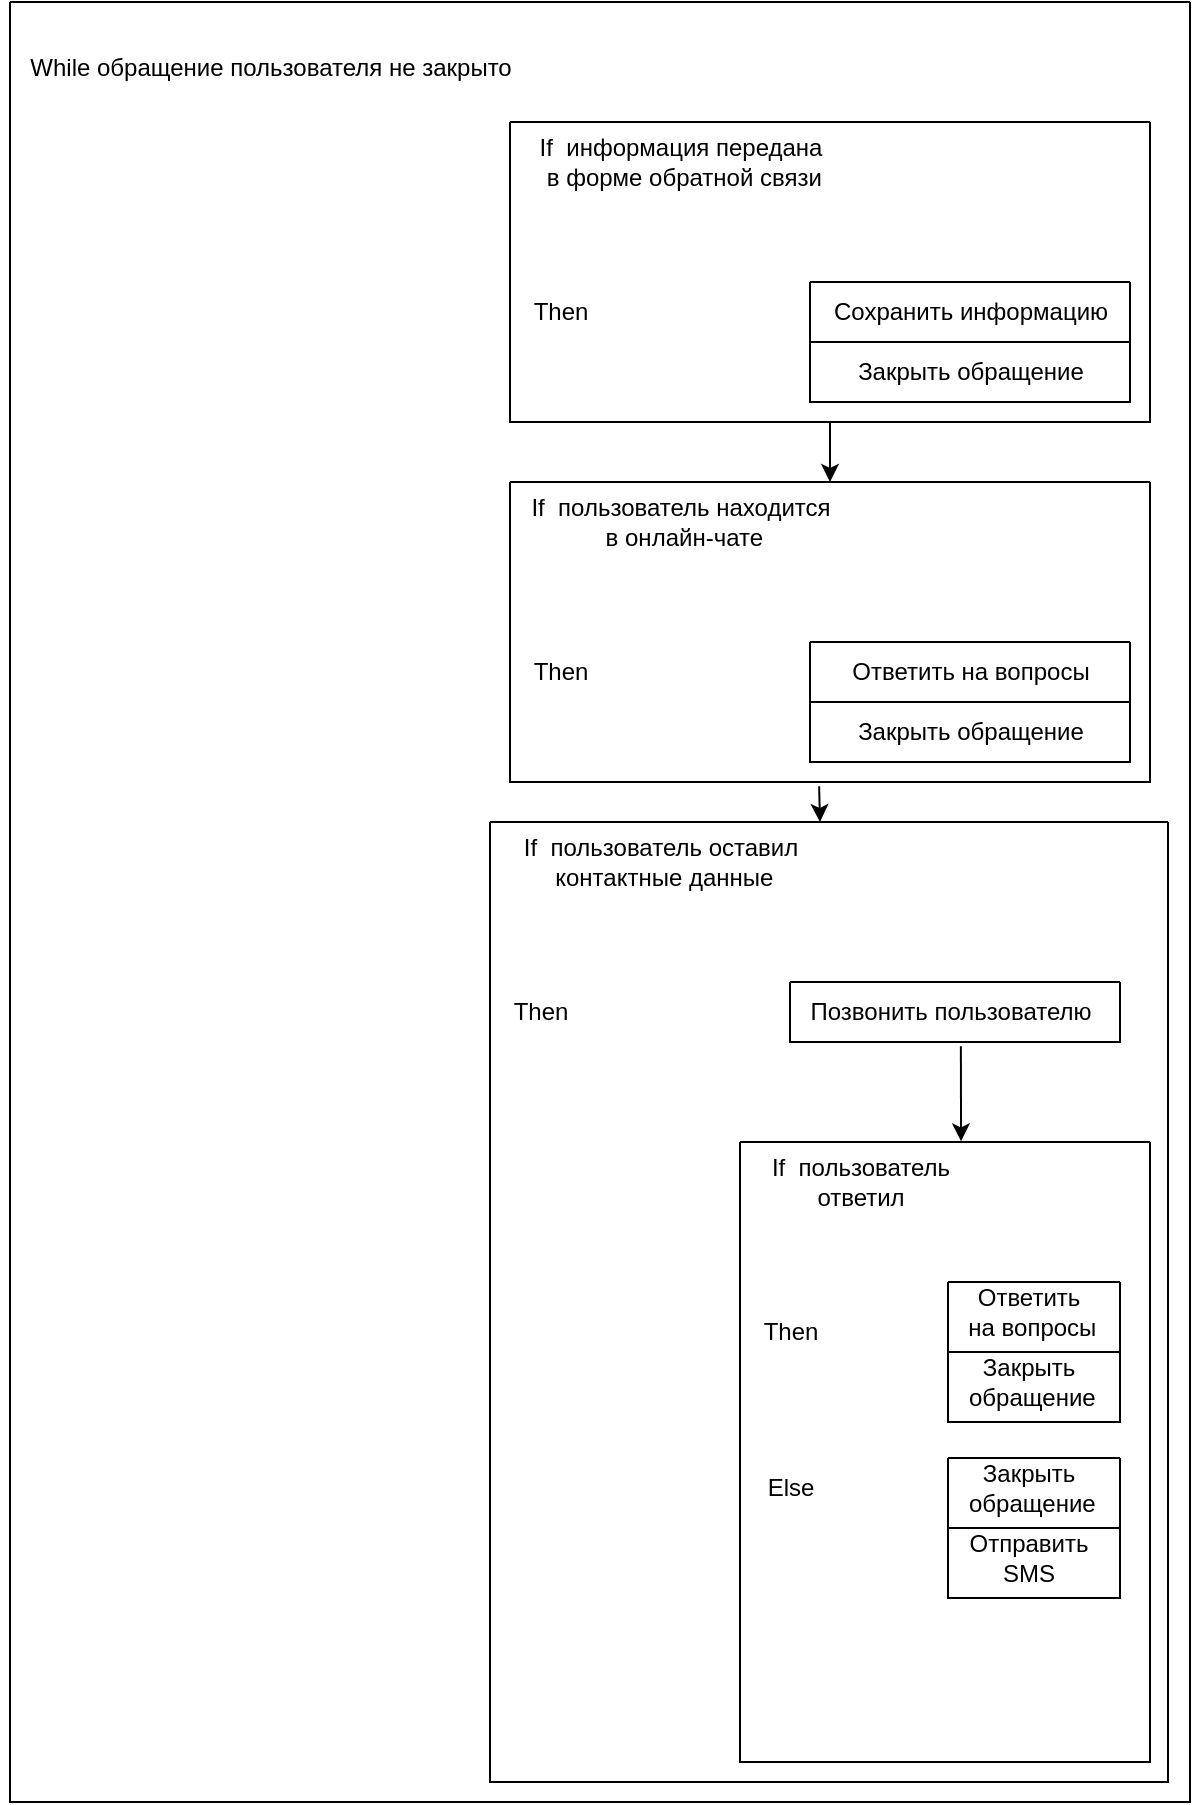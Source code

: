 <mxfile version="21.3.6" type="github">
  <diagram id="C5RBs43oDa-KdzZeNtuy" name="Page-1">
    <mxGraphModel dx="2796" dy="927" grid="1" gridSize="10" guides="1" tooltips="1" connect="1" arrows="1" fold="1" page="1" pageScale="1" pageWidth="827" pageHeight="1169" math="0" shadow="0">
      <root>
        <mxCell id="WIyWlLk6GJQsqaUBKTNV-0" />
        <mxCell id="WIyWlLk6GJQsqaUBKTNV-1" parent="WIyWlLk6GJQsqaUBKTNV-0" />
        <mxCell id="2FdznvhUaiDpvyAlDGOY-23" value="" style="swimlane;startSize=0;" vertex="1" parent="WIyWlLk6GJQsqaUBKTNV-1">
          <mxGeometry x="-10" y="60" width="590" height="900" as="geometry" />
        </mxCell>
        <mxCell id="2FdznvhUaiDpvyAlDGOY-25" value="" style="swimlane;startSize=0;" vertex="1" parent="2FdznvhUaiDpvyAlDGOY-23">
          <mxGeometry x="250" y="60" width="320" height="150" as="geometry" />
        </mxCell>
        <mxCell id="2FdznvhUaiDpvyAlDGOY-26" value="If&amp;nbsp; информация передана&lt;br&gt;&amp;nbsp;в форме обратной связи" style="text;html=1;align=center;verticalAlign=middle;resizable=0;points=[];autosize=1;strokeColor=none;fillColor=none;" vertex="1" parent="2FdznvhUaiDpvyAlDGOY-25">
          <mxGeometry width="170" height="40" as="geometry" />
        </mxCell>
        <mxCell id="2FdznvhUaiDpvyAlDGOY-29" value="Then" style="text;html=1;align=center;verticalAlign=middle;resizable=0;points=[];autosize=1;strokeColor=none;fillColor=none;" vertex="1" parent="2FdznvhUaiDpvyAlDGOY-25">
          <mxGeometry y="80" width="50" height="30" as="geometry" />
        </mxCell>
        <mxCell id="2FdznvhUaiDpvyAlDGOY-27" value="" style="swimlane;startSize=0;" vertex="1" parent="2FdznvhUaiDpvyAlDGOY-25">
          <mxGeometry x="150" y="80" width="160" height="30" as="geometry" />
        </mxCell>
        <mxCell id="2FdznvhUaiDpvyAlDGOY-30" value="Сохранить информацию" style="text;html=1;align=center;verticalAlign=middle;resizable=0;points=[];autosize=1;strokeColor=none;fillColor=none;" vertex="1" parent="2FdznvhUaiDpvyAlDGOY-27">
          <mxGeometry width="160" height="30" as="geometry" />
        </mxCell>
        <mxCell id="2FdznvhUaiDpvyAlDGOY-40" value="" style="swimlane;startSize=0;" vertex="1" parent="2FdznvhUaiDpvyAlDGOY-23">
          <mxGeometry x="240" y="410" width="339" height="480" as="geometry" />
        </mxCell>
        <mxCell id="2FdznvhUaiDpvyAlDGOY-41" value="If&amp;nbsp; пользователь оставил&lt;br&gt;&amp;nbsp;контактные данные" style="text;html=1;align=center;verticalAlign=middle;resizable=0;points=[];autosize=1;strokeColor=none;fillColor=none;" vertex="1" parent="2FdznvhUaiDpvyAlDGOY-40">
          <mxGeometry x="5" width="160" height="40" as="geometry" />
        </mxCell>
        <mxCell id="2FdznvhUaiDpvyAlDGOY-42" value="Then" style="text;html=1;align=center;verticalAlign=middle;resizable=0;points=[];autosize=1;strokeColor=none;fillColor=none;" vertex="1" parent="2FdznvhUaiDpvyAlDGOY-40">
          <mxGeometry y="80" width="50" height="30" as="geometry" />
        </mxCell>
        <mxCell id="2FdznvhUaiDpvyAlDGOY-43" value="" style="swimlane;startSize=0;" vertex="1" parent="2FdznvhUaiDpvyAlDGOY-40">
          <mxGeometry x="150" y="80" width="165" height="30" as="geometry" />
        </mxCell>
        <mxCell id="2FdznvhUaiDpvyAlDGOY-44" value="Позвонить пользователю" style="text;html=1;align=center;verticalAlign=middle;resizable=0;points=[];autosize=1;strokeColor=none;fillColor=none;" vertex="1" parent="2FdznvhUaiDpvyAlDGOY-43">
          <mxGeometry x="-5" width="170" height="30" as="geometry" />
        </mxCell>
        <mxCell id="2FdznvhUaiDpvyAlDGOY-45" value="" style="swimlane;startSize=0;" vertex="1" parent="2FdznvhUaiDpvyAlDGOY-40">
          <mxGeometry x="125" y="160" width="205" height="310" as="geometry" />
        </mxCell>
        <mxCell id="2FdznvhUaiDpvyAlDGOY-46" value="If&amp;nbsp; пользователь&lt;br&gt;ответил" style="text;html=1;align=center;verticalAlign=middle;resizable=0;points=[];autosize=1;strokeColor=none;fillColor=none;" vertex="1" parent="2FdznvhUaiDpvyAlDGOY-45">
          <mxGeometry width="120" height="40" as="geometry" />
        </mxCell>
        <mxCell id="2FdznvhUaiDpvyAlDGOY-47" value="Then" style="text;html=1;align=center;verticalAlign=middle;resizable=0;points=[];autosize=1;strokeColor=none;fillColor=none;" vertex="1" parent="2FdznvhUaiDpvyAlDGOY-45">
          <mxGeometry y="80" width="50" height="30" as="geometry" />
        </mxCell>
        <mxCell id="2FdznvhUaiDpvyAlDGOY-48" value="" style="swimlane;startSize=0;" vertex="1" parent="2FdznvhUaiDpvyAlDGOY-45">
          <mxGeometry x="104" y="70" width="86" height="35" as="geometry" />
        </mxCell>
        <mxCell id="2FdznvhUaiDpvyAlDGOY-49" value="Ответить&lt;br&gt;&amp;nbsp;на вопросы" style="text;html=1;align=center;verticalAlign=middle;resizable=0;points=[];autosize=1;strokeColor=none;fillColor=none;" vertex="1" parent="2FdznvhUaiDpvyAlDGOY-48">
          <mxGeometry x="-5" y="-5" width="90" height="40" as="geometry" />
        </mxCell>
        <mxCell id="2FdznvhUaiDpvyAlDGOY-50" value="" style="swimlane;startSize=0;" vertex="1" parent="2FdznvhUaiDpvyAlDGOY-45">
          <mxGeometry x="104" y="105" width="86" height="35" as="geometry" />
        </mxCell>
        <mxCell id="2FdznvhUaiDpvyAlDGOY-51" value="Закрыть&lt;br&gt;&amp;nbsp;обращение" style="text;html=1;align=center;verticalAlign=middle;resizable=0;points=[];autosize=1;strokeColor=none;fillColor=none;" vertex="1" parent="2FdznvhUaiDpvyAlDGOY-50">
          <mxGeometry x="-5" y="-5" width="90" height="40" as="geometry" />
        </mxCell>
        <mxCell id="2FdznvhUaiDpvyAlDGOY-52" value="Else" style="text;html=1;align=center;verticalAlign=middle;resizable=0;points=[];autosize=1;strokeColor=none;fillColor=none;" vertex="1" parent="2FdznvhUaiDpvyAlDGOY-45">
          <mxGeometry y="158" width="50" height="30" as="geometry" />
        </mxCell>
        <mxCell id="2FdznvhUaiDpvyAlDGOY-53" value="" style="swimlane;startSize=0;" vertex="1" parent="2FdznvhUaiDpvyAlDGOY-45">
          <mxGeometry x="104" y="158" width="86" height="35" as="geometry" />
        </mxCell>
        <mxCell id="2FdznvhUaiDpvyAlDGOY-54" value="Закрыть&lt;br&gt;&amp;nbsp;обращение" style="text;html=1;align=center;verticalAlign=middle;resizable=0;points=[];autosize=1;strokeColor=none;fillColor=none;" vertex="1" parent="2FdznvhUaiDpvyAlDGOY-53">
          <mxGeometry x="-5" y="-5" width="90" height="40" as="geometry" />
        </mxCell>
        <mxCell id="2FdznvhUaiDpvyAlDGOY-58" value="" style="swimlane;startSize=0;" vertex="1" parent="2FdznvhUaiDpvyAlDGOY-45">
          <mxGeometry x="104" y="193" width="86" height="35" as="geometry" />
        </mxCell>
        <mxCell id="2FdznvhUaiDpvyAlDGOY-59" value="Отправить&lt;br&gt;SMS" style="text;html=1;align=center;verticalAlign=middle;resizable=0;points=[];autosize=1;strokeColor=none;fillColor=none;" vertex="1" parent="2FdznvhUaiDpvyAlDGOY-58">
          <mxGeometry y="-5" width="80" height="40" as="geometry" />
        </mxCell>
        <mxCell id="2FdznvhUaiDpvyAlDGOY-57" value="" style="endArrow=classic;html=1;rounded=0;exitX=0.532;exitY=1.072;exitDx=0;exitDy=0;exitPerimeter=0;entryX=0.921;entryY=-0.008;entryDx=0;entryDy=0;entryPerimeter=0;" edge="1" parent="2FdznvhUaiDpvyAlDGOY-40" source="2FdznvhUaiDpvyAlDGOY-44" target="2FdznvhUaiDpvyAlDGOY-46">
          <mxGeometry width="50" height="50" relative="1" as="geometry">
            <mxPoint x="90" y="210" as="sourcePoint" />
            <mxPoint x="140" y="160" as="targetPoint" />
          </mxGeometry>
        </mxCell>
        <mxCell id="2FdznvhUaiDpvyAlDGOY-24" value="While обращение пользователя не закрыто" style="text;html=1;align=center;verticalAlign=middle;resizable=0;points=[];autosize=1;strokeColor=none;fillColor=none;" vertex="1" parent="WIyWlLk6GJQsqaUBKTNV-1">
          <mxGeometry x="-15" y="78" width="270" height="30" as="geometry" />
        </mxCell>
        <mxCell id="2FdznvhUaiDpvyAlDGOY-31" value="" style="swimlane;startSize=0;" vertex="1" parent="WIyWlLk6GJQsqaUBKTNV-1">
          <mxGeometry x="390" y="230" width="160" height="30" as="geometry" />
        </mxCell>
        <mxCell id="2FdznvhUaiDpvyAlDGOY-32" value="Закрыть обращение" style="text;html=1;align=center;verticalAlign=middle;resizable=0;points=[];autosize=1;strokeColor=none;fillColor=none;" vertex="1" parent="2FdznvhUaiDpvyAlDGOY-31">
          <mxGeometry x="10" width="140" height="30" as="geometry" />
        </mxCell>
        <mxCell id="2FdznvhUaiDpvyAlDGOY-33" value="" style="swimlane;startSize=0;" vertex="1" parent="WIyWlLk6GJQsqaUBKTNV-1">
          <mxGeometry x="240" y="300" width="320" height="150" as="geometry" />
        </mxCell>
        <mxCell id="2FdznvhUaiDpvyAlDGOY-34" value="If&amp;nbsp; пользователь находится&lt;br&gt;&amp;nbsp;в онлайн-чате" style="text;html=1;align=center;verticalAlign=middle;resizable=0;points=[];autosize=1;strokeColor=none;fillColor=none;" vertex="1" parent="2FdznvhUaiDpvyAlDGOY-33">
          <mxGeometry x="-5" width="180" height="40" as="geometry" />
        </mxCell>
        <mxCell id="2FdznvhUaiDpvyAlDGOY-35" value="Then" style="text;html=1;align=center;verticalAlign=middle;resizable=0;points=[];autosize=1;strokeColor=none;fillColor=none;" vertex="1" parent="2FdznvhUaiDpvyAlDGOY-33">
          <mxGeometry y="80" width="50" height="30" as="geometry" />
        </mxCell>
        <mxCell id="2FdznvhUaiDpvyAlDGOY-36" value="" style="swimlane;startSize=0;" vertex="1" parent="2FdznvhUaiDpvyAlDGOY-33">
          <mxGeometry x="150" y="80" width="160" height="30" as="geometry" />
        </mxCell>
        <mxCell id="2FdznvhUaiDpvyAlDGOY-37" value="Ответить на вопросы" style="text;html=1;align=center;verticalAlign=middle;resizable=0;points=[];autosize=1;strokeColor=none;fillColor=none;" vertex="1" parent="2FdznvhUaiDpvyAlDGOY-36">
          <mxGeometry x="10" width="140" height="30" as="geometry" />
        </mxCell>
        <mxCell id="2FdznvhUaiDpvyAlDGOY-38" value="" style="swimlane;startSize=0;" vertex="1" parent="WIyWlLk6GJQsqaUBKTNV-1">
          <mxGeometry x="390" y="410" width="160" height="30" as="geometry" />
        </mxCell>
        <mxCell id="2FdznvhUaiDpvyAlDGOY-39" value="Закрыть обращение" style="text;html=1;align=center;verticalAlign=middle;resizable=0;points=[];autosize=1;strokeColor=none;fillColor=none;" vertex="1" parent="2FdznvhUaiDpvyAlDGOY-38">
          <mxGeometry x="10" width="140" height="30" as="geometry" />
        </mxCell>
        <mxCell id="2FdznvhUaiDpvyAlDGOY-55" value="" style="endArrow=classic;html=1;rounded=0;exitX=0.5;exitY=1;exitDx=0;exitDy=0;entryX=0.5;entryY=0;entryDx=0;entryDy=0;" edge="1" parent="WIyWlLk6GJQsqaUBKTNV-1" source="2FdznvhUaiDpvyAlDGOY-25" target="2FdznvhUaiDpvyAlDGOY-33">
          <mxGeometry width="50" height="50" relative="1" as="geometry">
            <mxPoint x="320" y="430" as="sourcePoint" />
            <mxPoint x="370" y="380" as="targetPoint" />
          </mxGeometry>
        </mxCell>
        <mxCell id="2FdznvhUaiDpvyAlDGOY-56" value="" style="endArrow=classic;html=1;rounded=0;exitX=0.483;exitY=1.014;exitDx=0;exitDy=0;exitPerimeter=0;" edge="1" parent="WIyWlLk6GJQsqaUBKTNV-1" source="2FdznvhUaiDpvyAlDGOY-33">
          <mxGeometry width="50" height="50" relative="1" as="geometry">
            <mxPoint x="320" y="520" as="sourcePoint" />
            <mxPoint x="395" y="470" as="targetPoint" />
          </mxGeometry>
        </mxCell>
      </root>
    </mxGraphModel>
  </diagram>
</mxfile>
